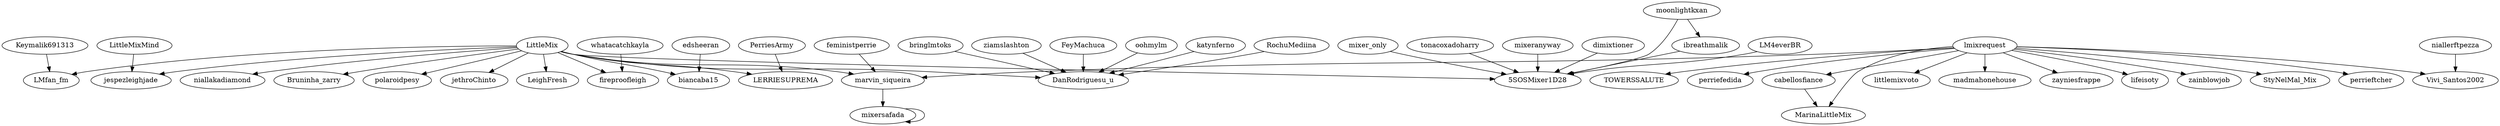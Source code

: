 strict digraph {
"mixersafada" -> "mixersafada"
"marvin_siqueira" -> "mixersafada"
"feministperrie" -> "marvin_siqueira"
"LittleMix" -> "marvin_siqueira"
"LittleMix" -> "niallakadiamond"
"LittleMix" -> "Bruninha_zarry"
"LittleMix" -> "LMfan_fm"
"LittleMix" -> "jespezleighjade"
"LittleMix" -> "polaroidpesy"
"LittleMix" -> "jethroChinto"
"LittleMix" -> "DanRodriguesu_u"
"LittleMix" -> "fireproofleigh"
"LittleMix" -> "biancaba15"
"LittleMix" -> "5SOSMixer1D28"
"LittleMix" -> "LeighFresh"
"LittleMix" -> "LERRIESUPREMA"
"moonlightkxan" -> "5SOSMixer1D28"
"moonlightkxan" -> "ibreathmalik"
"ibreathmalik" -> "5SOSMixer1D28"
"Keymalik691313" -> "LMfan_fm"
"lmixrequest" -> "marvin_siqueira"
"lmixrequest" -> "perrieftcher"
"lmixrequest" -> "TOWERSSALUTE"
"lmixrequest" -> "perriefedida"
"lmixrequest" -> "cabellosfiance"
"lmixrequest" -> "littlemixvoto"
"lmixrequest" -> "MarinaLittleMix"
"lmixrequest" -> "madmahonehouse"
"lmixrequest" -> "zayniesfrappe"
"lmixrequest" -> "madmahonehouse"
"lmixrequest" -> "lifeisoty"
"lmixrequest" -> "lifeisoty"
"lmixrequest" -> "zainblowjob"
"lmixrequest" -> "Vivi_Santos2002"
"lmixrequest" -> "StyNelMal_Mix"
"LittleMixMind" -> "jespezleighjade"
"niallerftpezza" -> "Vivi_Santos2002"
"niallerftpezza" -> "Vivi_Santos2002"
"cabellosfiance" -> "MarinaLittleMix"
"whatacatchkayla" -> "fireproofleigh"
"LM4everBR" -> "5SOSMixer1D28"
"mixer_only" -> "5SOSMixer1D28"
"tonacoxadoharry" -> "5SOSMixer1D28"
"mixeranyway" -> "5SOSMixer1D28"
"bringlmtoks" -> "DanRodriguesu_u"
"ziamslashton" -> "DanRodriguesu_u"
"FeyMachuca" -> "DanRodriguesu_u"
"oohmylm" -> "DanRodriguesu_u"
"katynferno" -> "DanRodriguesu_u"
"RochuMediina" -> "DanRodriguesu_u"
"edsheeran" -> "biancaba15"
"dimixtioner" -> "5SOSMixer1D28"
"PerriesArmy" -> "LERRIESUPREMA"
}
